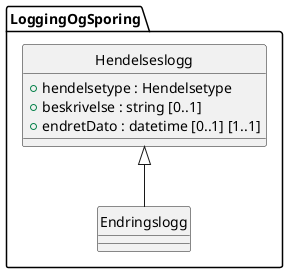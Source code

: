 @startuml
skinparam nodesep 100
hide circle
class LoggingOgSporing.Hendelseslogg {
  +hendelsetype : Hendelsetype
  +beskrivelse : string [0..1]
  +endretDato : datetime [0..1] [1..1]
}
class LoggingOgSporing.Endringslogg {
}
LoggingOgSporing.Hendelseslogg <|-- LoggingOgSporing.Endringslogg
@enduml

